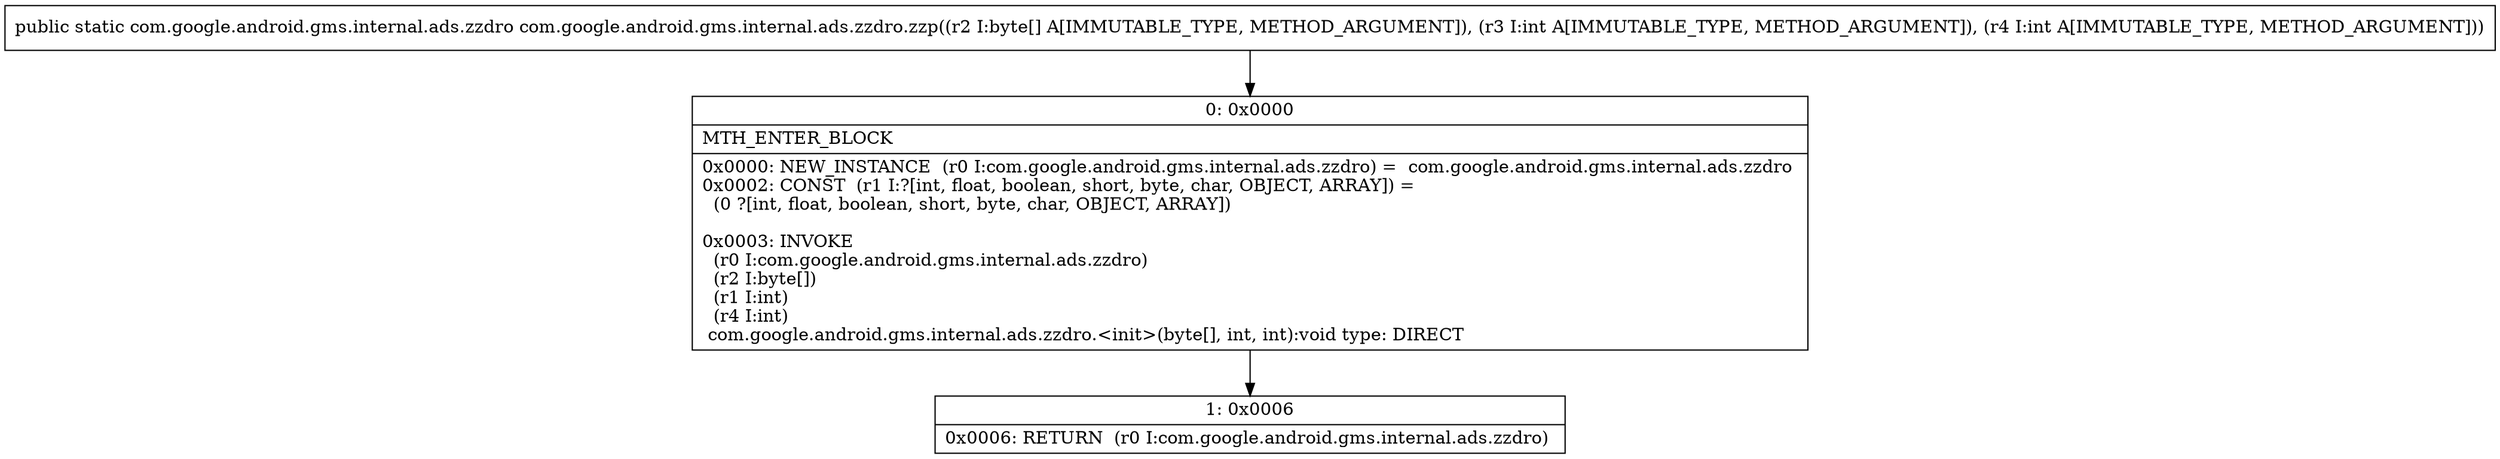 digraph "CFG forcom.google.android.gms.internal.ads.zzdro.zzp([BII)Lcom\/google\/android\/gms\/internal\/ads\/zzdro;" {
Node_0 [shape=record,label="{0\:\ 0x0000|MTH_ENTER_BLOCK\l|0x0000: NEW_INSTANCE  (r0 I:com.google.android.gms.internal.ads.zzdro) =  com.google.android.gms.internal.ads.zzdro \l0x0002: CONST  (r1 I:?[int, float, boolean, short, byte, char, OBJECT, ARRAY]) = \l  (0 ?[int, float, boolean, short, byte, char, OBJECT, ARRAY])\l \l0x0003: INVOKE  \l  (r0 I:com.google.android.gms.internal.ads.zzdro)\l  (r2 I:byte[])\l  (r1 I:int)\l  (r4 I:int)\l com.google.android.gms.internal.ads.zzdro.\<init\>(byte[], int, int):void type: DIRECT \l}"];
Node_1 [shape=record,label="{1\:\ 0x0006|0x0006: RETURN  (r0 I:com.google.android.gms.internal.ads.zzdro) \l}"];
MethodNode[shape=record,label="{public static com.google.android.gms.internal.ads.zzdro com.google.android.gms.internal.ads.zzdro.zzp((r2 I:byte[] A[IMMUTABLE_TYPE, METHOD_ARGUMENT]), (r3 I:int A[IMMUTABLE_TYPE, METHOD_ARGUMENT]), (r4 I:int A[IMMUTABLE_TYPE, METHOD_ARGUMENT])) }"];
MethodNode -> Node_0;
Node_0 -> Node_1;
}

